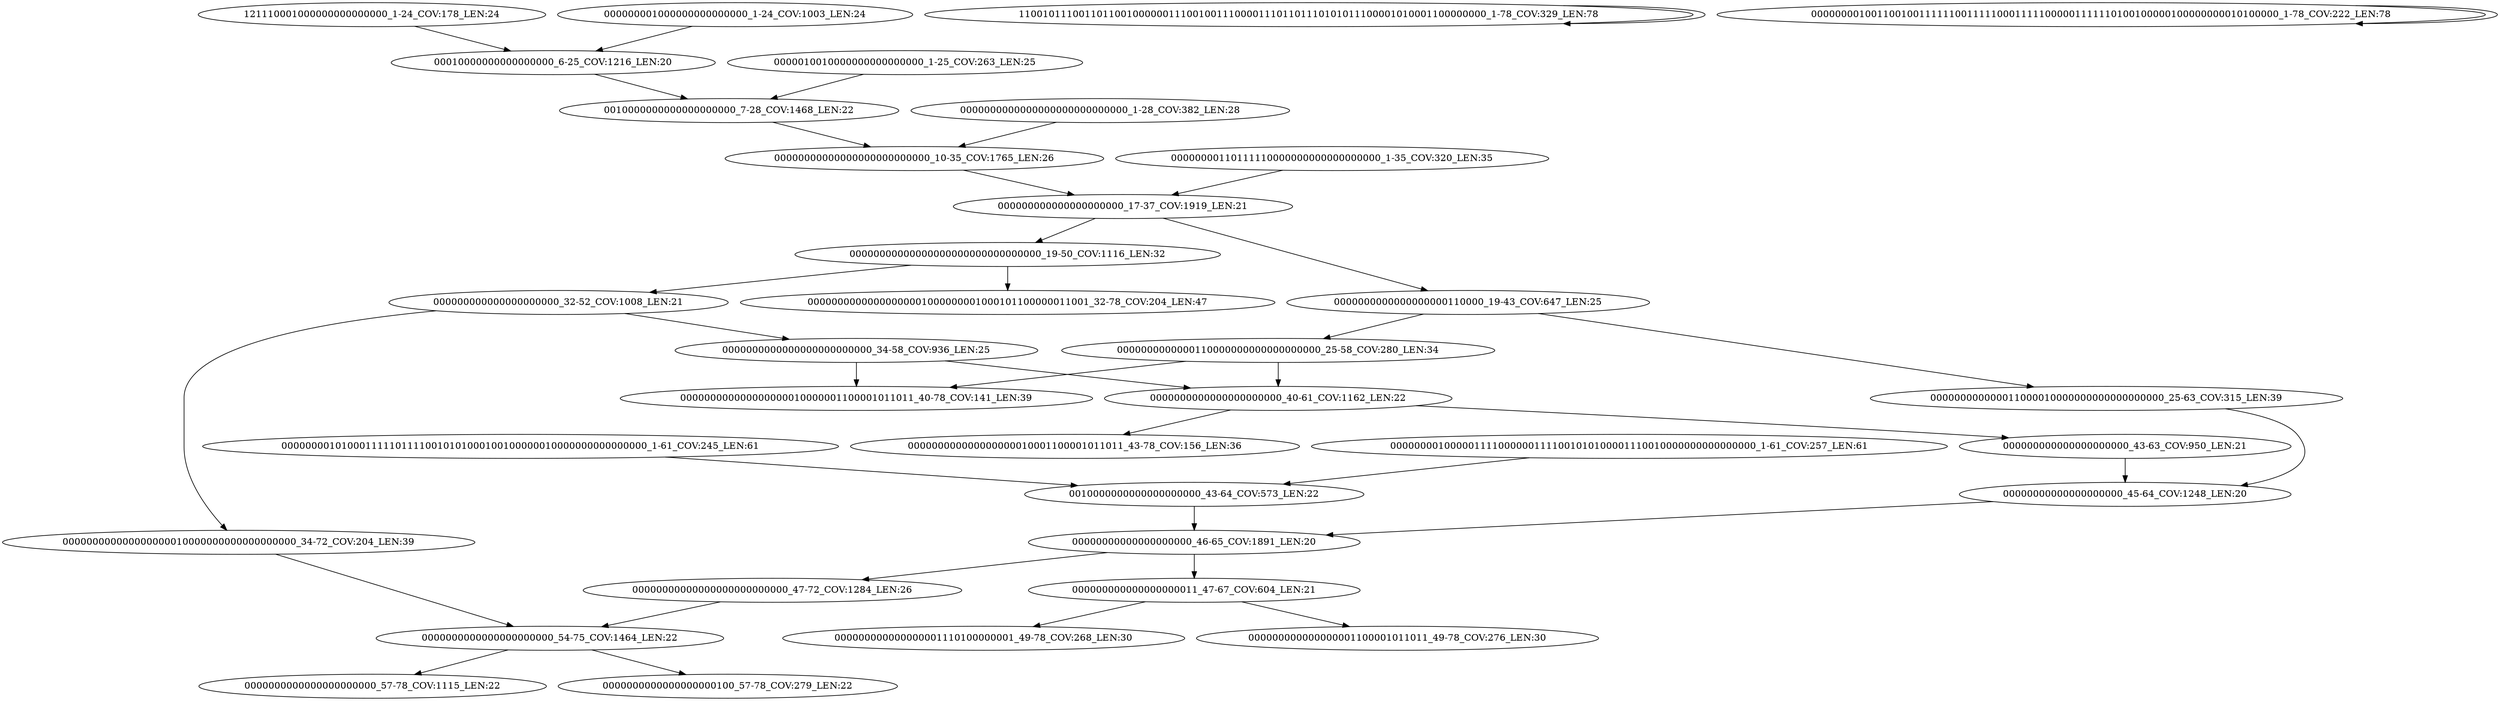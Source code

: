 digraph G {
    "0000000000000000000110000_19-43_COV:647_LEN:25" -> "000000000000011000010000000000000000000_25-63_COV:315_LEN:39";
    "0000000000000000000110000_19-43_COV:647_LEN:25" -> "0000000000000110000000000000000000_25-58_COV:280_LEN:34";
    "0010000000000000000000_7-28_COV:1468_LEN:22" -> "00000000000000000000000000_10-35_COV:1765_LEN:26";
    "000000000000011000010000000000000000000_25-63_COV:315_LEN:39" -> "00000000000000000000_45-64_COV:1248_LEN:20";
    "00000000000000000000000000_47-72_COV:1284_LEN:26" -> "0000000000000000000000_54-75_COV:1464_LEN:22";
    "000000000000000000010000000000000000000_34-72_COV:204_LEN:39" -> "0000000000000000000000_54-75_COV:1464_LEN:22";
    "000000000000000000011_47-67_COV:604_LEN:21" -> "000000000000000001110100000001_49-78_COV:268_LEN:30";
    "000000000000000000011_47-67_COV:604_LEN:21" -> "000000000000000001100001011011_49-78_COV:276_LEN:30";
    "00000000000000000000000000_10-35_COV:1765_LEN:26" -> "000000000000000000000_17-37_COV:1919_LEN:21";
    "00010000000000000000_6-25_COV:1216_LEN:20" -> "0010000000000000000000_7-28_COV:1468_LEN:22";
    "0000010010000000000000000_1-25_COV:263_LEN:25" -> "0010000000000000000000_7-28_COV:1468_LEN:22";
    "0000000000000000000000_54-75_COV:1464_LEN:22" -> "0000000000000000000000_57-78_COV:1115_LEN:22";
    "0000000000000000000000_54-75_COV:1464_LEN:22" -> "0000000000000000000100_57-78_COV:279_LEN:22";
    "0000000000000000000000000_34-58_COV:936_LEN:25" -> "000000000000000000010000001100001011011_40-78_COV:141_LEN:39";
    "0000000000000000000000000_34-58_COV:936_LEN:25" -> "0000000000000000000000_40-61_COV:1162_LEN:22";
    "121110001000000000000000_1-24_COV:178_LEN:24" -> "00010000000000000000_6-25_COV:1216_LEN:20";
    "0010000000000000000000_43-64_COV:573_LEN:22" -> "00000000000000000000_46-65_COV:1891_LEN:20";
    "000000000000000000000_32-52_COV:1008_LEN:21" -> "000000000000000000010000000000000000000_34-72_COV:204_LEN:39";
    "000000000000000000000_32-52_COV:1008_LEN:21" -> "0000000000000000000000000_34-58_COV:936_LEN:25";
    "0000000000000000000000000000_1-28_COV:382_LEN:28" -> "00000000000000000000000000_10-35_COV:1765_LEN:26";
    "000000001000000000000000_1-24_COV:1003_LEN:24" -> "00010000000000000000_6-25_COV:1216_LEN:20";
    "000000000000000000000_17-37_COV:1919_LEN:21" -> "0000000000000000000110000_19-43_COV:647_LEN:25";
    "000000000000000000000_17-37_COV:1919_LEN:21" -> "00000000000000000000000000000000_19-50_COV:1116_LEN:32";
    "000000000000000000000_43-63_COV:950_LEN:21" -> "00000000000000000000_45-64_COV:1248_LEN:20";
    "110010111001101100100000011100100111000011101101110101011100001010001100000000_1-78_COV:329_LEN:78" -> "110010111001101100100000011100100111000011101101110101011100001010001100000000_1-78_COV:329_LEN:78";
    "00000000000000000000000000000000_19-50_COV:1116_LEN:32" -> "00000000000000000001000000001000101100000011001_32-78_COV:204_LEN:47";
    "00000000000000000000000000000000_19-50_COV:1116_LEN:32" -> "000000000000000000000_32-52_COV:1008_LEN:21";
    "00000000000000000000_46-65_COV:1891_LEN:20" -> "00000000000000000000000000_47-72_COV:1284_LEN:26";
    "00000000000000000000_46-65_COV:1891_LEN:20" -> "000000000000000000011_47-67_COV:604_LEN:21";
    "00000000000000000000_45-64_COV:1248_LEN:20" -> "00000000000000000000_46-65_COV:1891_LEN:20";
    "0000000010100011111011110010101000100100000010000000000000000_1-61_COV:245_LEN:61" -> "0010000000000000000000_43-64_COV:573_LEN:22";
    "0000000010000011110000001111001010100001110010000000000000000_1-61_COV:257_LEN:61" -> "0010000000000000000000_43-64_COV:573_LEN:22";
    "0000000000000110000000000000000000_25-58_COV:280_LEN:34" -> "000000000000000000010000001100001011011_40-78_COV:141_LEN:39";
    "0000000000000110000000000000000000_25-58_COV:280_LEN:34" -> "0000000000000000000000_40-61_COV:1162_LEN:22";
    "00000000110111110000000000000000000_1-35_COV:320_LEN:35" -> "000000000000000000000_17-37_COV:1919_LEN:21";
    "000000001001100100111111001111100011111000001111110100100000100000000010100000_1-78_COV:222_LEN:78" -> "000000001001100100111111001111100011111000001111110100100000100000000010100000_1-78_COV:222_LEN:78";
    "0000000000000000000000_40-61_COV:1162_LEN:22" -> "000000000000000000010001100001011011_43-78_COV:156_LEN:36";
    "0000000000000000000000_40-61_COV:1162_LEN:22" -> "000000000000000000000_43-63_COV:950_LEN:21";
}
